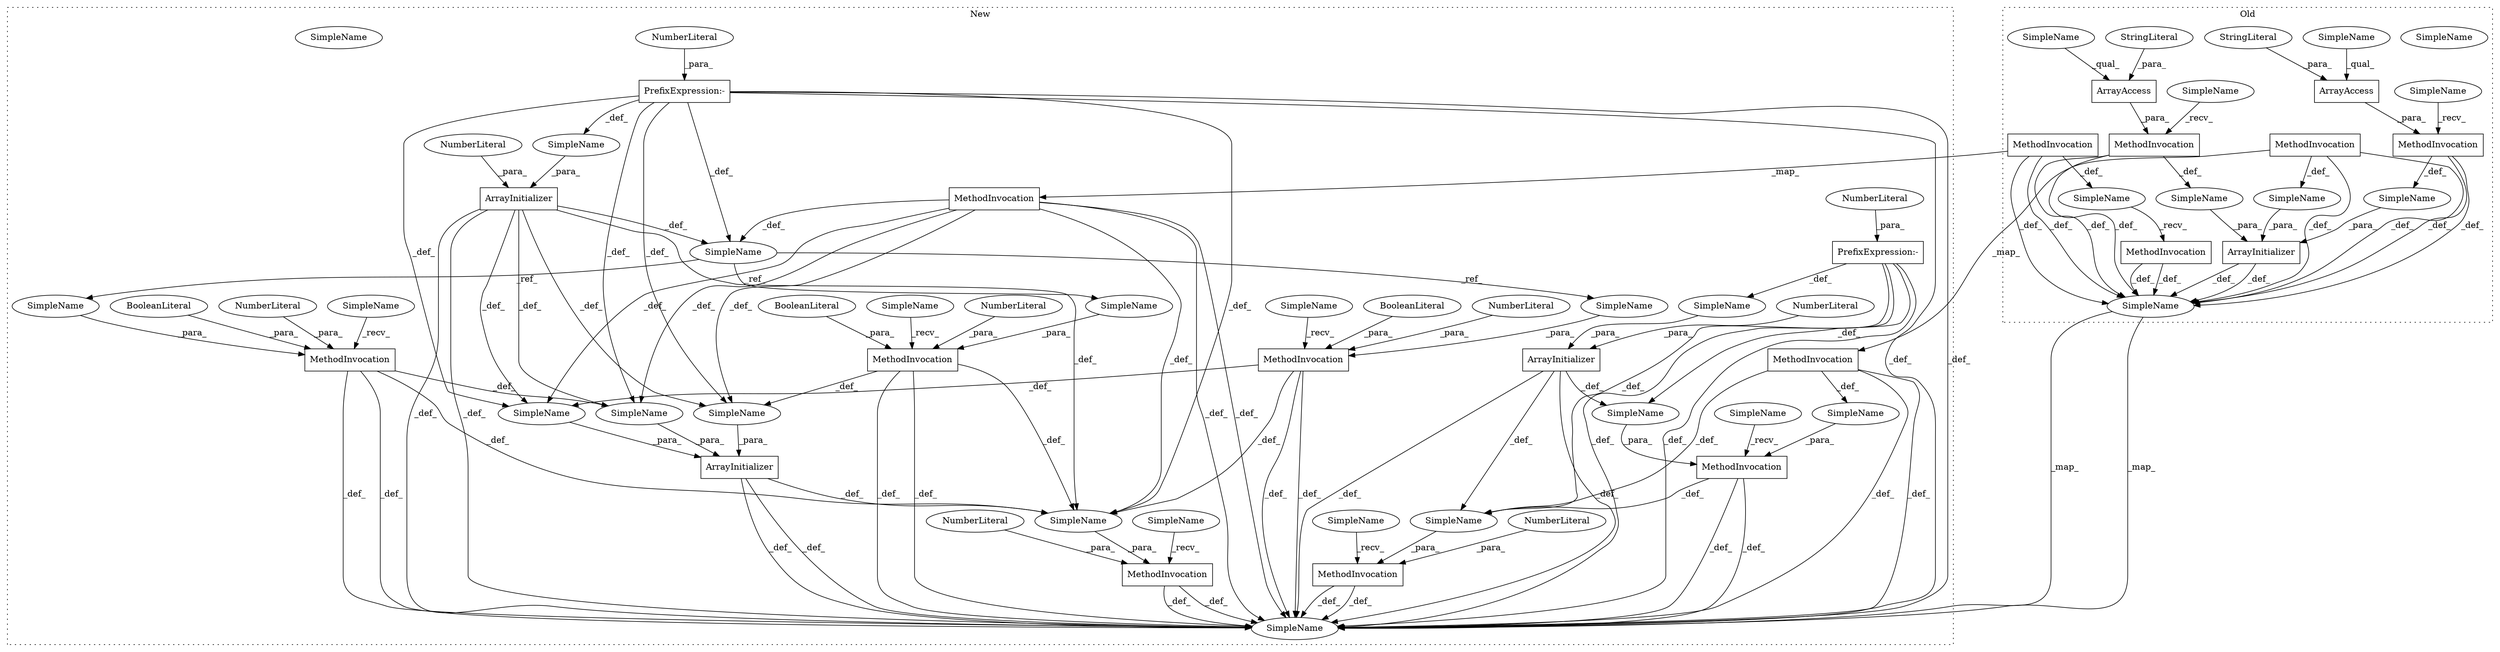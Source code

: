 digraph G {
subgraph cluster0 {
1 [label="ArrayAccess" a="2" s="20616,20627" l="4,1" shape="box"];
2 [label="ArrayAccess" a="2" s="20640,20651" l="4,1" shape="box"];
4 [label="ArrayInitializer" a="4" s="20605,20677" l="1,1" shape="box"];
11 [label="MethodInvocation" a="32" s="20566" l="9" shape="box"];
12 [label="MethodInvocation" a="32" s="20660,20676" l="4,1" shape="box"];
14 [label="MethodInvocation" a="32" s="20636,20652" l="4,1" shape="box"];
18 [label="MethodInvocation" a="32" s="20612,20628" l="4,1" shape="box"];
22 [label="MethodInvocation" a="32" s="20544,20564" l="8,1" shape="box"];
32 [label="SimpleName" a="42" s="" l="" shape="ellipse"];
34 [label="SimpleName" a="42" s="20809" l="10" shape="ellipse"];
36 [label="SimpleName" a="42" s="20809" l="10" shape="ellipse"];
40 [label="SimpleName" a="42" s="20616" l="3" shape="ellipse"];
41 [label="SimpleName" a="42" s="" l="" shape="ellipse"];
42 [label="SimpleName" a="42" s="" l="" shape="ellipse"];
46 [label="SimpleName" a="42" s="20630" l="5" shape="ellipse"];
50 [label="SimpleName" a="42" s="20640" l="3" shape="ellipse"];
57 [label="SimpleName" a="42" s="" l="" shape="ellipse"];
59 [label="SimpleName" a="42" s="20606" l="5" shape="ellipse"];
63 [label="StringLiteral" a="45" s="20620" l="7" shape="ellipse"];
64 [label="StringLiteral" a="45" s="20644" l="7" shape="ellipse"];
label = "Old";
style="dotted";
}
subgraph cluster1 {
3 [label="ArrayInitializer" a="4" s="21433,21439" l="1,1" shape="box"];
5 [label="ArrayInitializer" a="4" s="21346,21352" l="1,1" shape="box"];
6 [label="ArrayInitializer" a="4" s="21491,21581" l="1,1" shape="box"];
7 [label="BooleanLiteral" a="9" s="21516" l="4" shape="ellipse"];
8 [label="BooleanLiteral" a="9" s="21576" l="4" shape="ellipse"];
9 [label="BooleanLiteral" a="9" s="21546" l="4" shape="ellipse"];
10 [label="MethodInvocation" a="32" s="21402,21422" l="8,1" shape="box"];
13 [label="MethodInvocation" a="32" s="21470,21584" l="12,1" shape="box"];
15 [label="MethodInvocation" a="32" s="21528,21550" l="4,1" shape="box"];
16 [label="MethodInvocation" a="32" s="21498,21520" l="4,1" shape="box"];
17 [label="MethodInvocation" a="32" s="21315,21335" l="8,1" shape="box"];
19 [label="MethodInvocation" a="32" s="21378,21443" l="4,1" shape="box"];
20 [label="MethodInvocation" a="32" s="21388,21440" l="8,1" shape="box"];
21 [label="MethodInvocation" a="32" s="21558,21580" l="4,1" shape="box"];
23 [label="NumberLiteral" a="34" s="21574" l="1" shape="ellipse"];
24 [label="NumberLiteral" a="34" s="21544" l="1" shape="ellipse"];
25 [label="NumberLiteral" a="34" s="21442" l="1" shape="ellipse"];
26 [label="NumberLiteral" a="34" s="21438" l="1" shape="ellipse"];
27 [label="NumberLiteral" a="34" s="21347" l="2" shape="ellipse"];
28 [label="NumberLiteral" a="34" s="21434" l="2" shape="ellipse"];
29 [label="NumberLiteral" a="34" s="21351" l="1" shape="ellipse"];
30 [label="NumberLiteral" a="34" s="21583" l="1" shape="ellipse"];
31 [label="NumberLiteral" a="34" s="21514" l="1" shape="ellipse"];
33 [label="SimpleName" a="42" s="21464" l="5" shape="ellipse"];
35 [label="SimpleName" a="42" s="21502" l="11" shape="ellipse"];
37 [label="SimpleName" a="42" s="" l="" shape="ellipse"];
38 [label="SimpleName" a="42" s="" l="" shape="ellipse"];
39 [label="SimpleName" a="42" s="21522" l="5" shape="ellipse"];
43 [label="SimpleName" a="42" s="21716" l="10" shape="ellipse"];
44 [label="SimpleName" a="42" s="21492" l="5" shape="ellipse"];
45 [label="SimpleName" a="42" s="" l="" shape="ellipse"];
47 [label="SimpleName" a="42" s="" l="" shape="ellipse"];
48 [label="SimpleName" a="42" s="21552" l="5" shape="ellipse"];
49 [label="SimpleName" a="42" s="21532" l="11" shape="ellipse"];
51 [label="SimpleName" a="42" s="" l="" shape="ellipse"];
52 [label="SimpleName" a="42" s="" l="" shape="ellipse"];
53 [label="SimpleName" a="42" s="21283" l="11" shape="ellipse"];
54 [label="SimpleName" a="42" s="" l="" shape="ellipse"];
55 [label="SimpleName" a="42" s="21382" l="5" shape="ellipse"];
56 [label="SimpleName" a="42" s="" l="" shape="ellipse"];
58 [label="SimpleName" a="42" s="21562" l="11" shape="ellipse"];
60 [label="SimpleName" a="42" s="21372" l="5" shape="ellipse"];
61 [label="SimpleName" a="42" s="21716" l="10" shape="ellipse"];
62 [label="SimpleName" a="42" s="" l="" shape="ellipse"];
65 [label="PrefixExpression:-" a="38" s="21437" l="1" shape="box"];
66 [label="PrefixExpression:-" a="38" s="21350" l="1" shape="box"];
label = "New";
style="dotted";
}
1 -> 18 [label="_para_"];
2 -> 14 [label="_para_"];
3 -> 62 [label="_def_"];
3 -> 43 [label="_def_"];
3 -> 43 [label="_def_"];
3 -> 54 [label="_def_"];
4 -> 36 [label="_def_"];
4 -> 36 [label="_def_"];
5 -> 53 [label="_def_"];
5 -> 43 [label="_def_"];
5 -> 56 [label="_def_"];
5 -> 37 [label="_def_"];
5 -> 43 [label="_def_"];
5 -> 45 [label="_def_"];
5 -> 52 [label="_def_"];
6 -> 43 [label="_def_"];
6 -> 43 [label="_def_"];
6 -> 56 [label="_def_"];
7 -> 16 [label="_para_"];
8 -> 21 [label="_para_"];
9 -> 15 [label="_para_"];
10 -> 38 [label="_def_"];
10 -> 43 [label="_def_"];
10 -> 43 [label="_def_"];
10 -> 54 [label="_def_"];
11 -> 36 [label="_def_"];
11 -> 36 [label="_def_"];
12 -> 57 [label="_def_"];
12 -> 10 [label="_map_"];
12 -> 36 [label="_def_"];
12 -> 36 [label="_def_"];
13 -> 43 [label="_def_"];
13 -> 43 [label="_def_"];
14 -> 36 [label="_def_"];
14 -> 36 [label="_def_"];
14 -> 42 [label="_def_"];
15 -> 43 [label="_def_"];
15 -> 45 [label="_def_"];
15 -> 56 [label="_def_"];
15 -> 43 [label="_def_"];
16 -> 43 [label="_def_"];
16 -> 56 [label="_def_"];
16 -> 43 [label="_def_"];
16 -> 52 [label="_def_"];
17 -> 37 [label="_def_"];
17 -> 43 [label="_def_"];
17 -> 43 [label="_def_"];
17 -> 56 [label="_def_"];
17 -> 45 [label="_def_"];
17 -> 53 [label="_def_"];
17 -> 52 [label="_def_"];
18 -> 36 [label="_def_"];
18 -> 36 [label="_def_"];
18 -> 32 [label="_def_"];
19 -> 43 [label="_def_"];
19 -> 43 [label="_def_"];
20 -> 43 [label="_def_"];
20 -> 43 [label="_def_"];
20 -> 54 [label="_def_"];
21 -> 43 [label="_def_"];
21 -> 56 [label="_def_"];
21 -> 43 [label="_def_"];
21 -> 37 [label="_def_"];
22 -> 17 [label="_map_"];
22 -> 36 [label="_def_"];
22 -> 36 [label="_def_"];
22 -> 41 [label="_def_"];
23 -> 21 [label="_para_"];
24 -> 15 [label="_para_"];
25 -> 19 [label="_para_"];
26 -> 65 [label="_para_"];
27 -> 5 [label="_para_"];
28 -> 3 [label="_para_"];
29 -> 66 [label="_para_"];
30 -> 13 [label="_para_"];
31 -> 16 [label="_para_"];
32 -> 4 [label="_para_"];
33 -> 13 [label="_recv_"];
35 -> 16 [label="_para_"];
36 -> 43 [label="_map_"];
36 -> 43 [label="_map_"];
37 -> 6 [label="_para_"];
38 -> 20 [label="_para_"];
39 -> 15 [label="_recv_"];
40 -> 1 [label="_qual_"];
41 -> 11 [label="_recv_"];
42 -> 4 [label="_para_"];
44 -> 16 [label="_recv_"];
45 -> 6 [label="_para_"];
46 -> 14 [label="_recv_"];
47 -> 3 [label="_para_"];
48 -> 21 [label="_recv_"];
49 -> 15 [label="_para_"];
50 -> 2 [label="_qual_"];
51 -> 5 [label="_para_"];
52 -> 6 [label="_para_"];
53 -> 35 [label="_ref_"];
53 -> 49 [label="_ref_"];
53 -> 58 [label="_ref_"];
54 -> 19 [label="_para_"];
55 -> 20 [label="_recv_"];
56 -> 13 [label="_para_"];
57 -> 4 [label="_para_"];
58 -> 21 [label="_para_"];
59 -> 18 [label="_recv_"];
60 -> 19 [label="_recv_"];
62 -> 20 [label="_para_"];
63 -> 1 [label="_para_"];
64 -> 2 [label="_para_"];
65 -> 47 [label="_def_"];
65 -> 62 [label="_def_"];
65 -> 43 [label="_def_"];
65 -> 43 [label="_def_"];
65 -> 54 [label="_def_"];
66 -> 53 [label="_def_"];
66 -> 37 [label="_def_"];
66 -> 43 [label="_def_"];
66 -> 51 [label="_def_"];
66 -> 56 [label="_def_"];
66 -> 43 [label="_def_"];
66 -> 45 [label="_def_"];
66 -> 52 [label="_def_"];
}